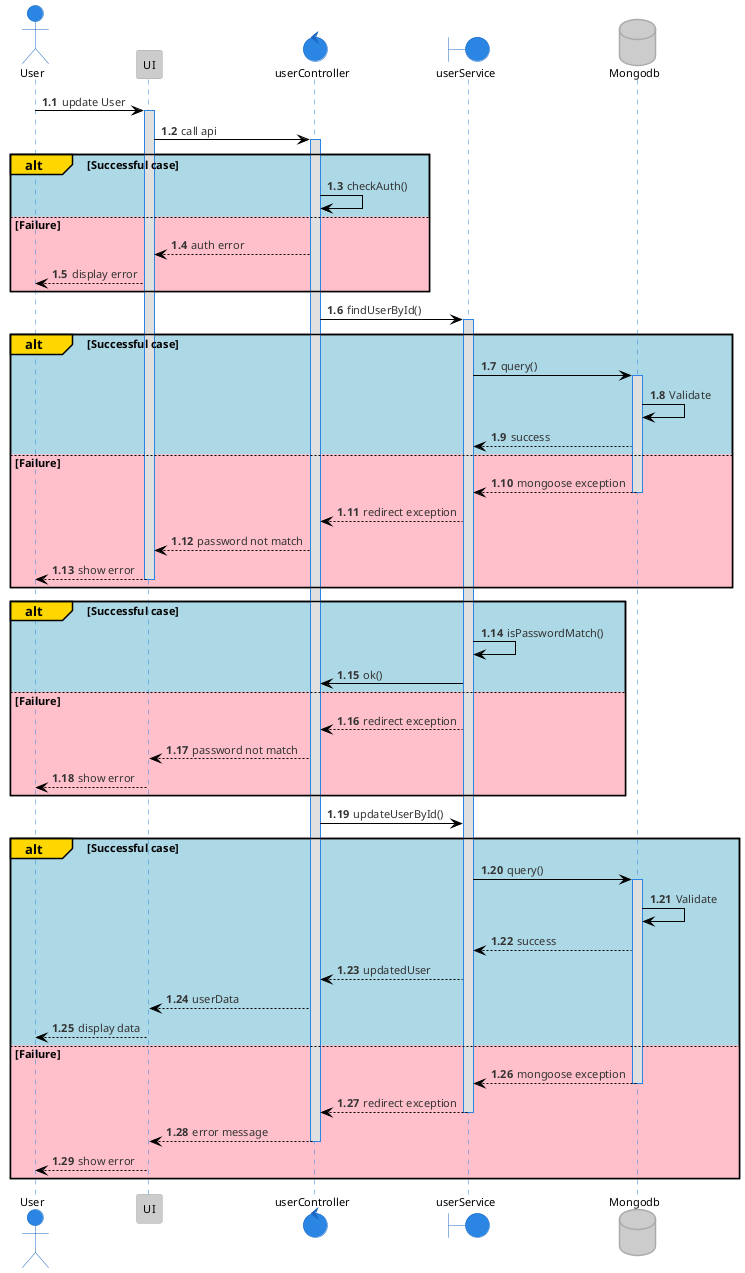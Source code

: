 
@startuml updateUser
!theme reddress-lightblue

autonumber 1.1
actor User
participant UI
control  userController
boundary userService
database Mongodb

User -> UI: update User
activate UI

UI -> userController: call api
activate userController

alt#Gold #LightBlue Successful case
    userController -> userController: checkAuth()
else #Pink Failure
    userController --> UI: auth error
    UI --> User: display error
end

userController -> userService: findUserById()
activate userService
alt#Gold #LightBlue Successful case
    userService -> Mongodb: query()
    activate Mongodb
    Mongodb -> Mongodb: Validate
    Mongodb --> userService: success
else #Pink Failure
    Mongodb --> userService: mongoose exception
    deactivate Mongodb
    userService --> userController: redirect exception
    userController --> UI: password not match
    UI --> User: show error
    deactivate Mongodb
    deactivate UI
end


alt#Gold #LightBlue Successful case
    userService -> userService: isPasswordMatch()
    userService -> userController: ok()
else #Pink Failure
    userService --> userController: redirect exception
    userController --> UI: password not match
    UI --> User: show error
end

userController -> userService: updateUserById()

alt#Gold #LightBlue Successful case
    userService -> Mongodb: query()
    activate Mongodb
    Mongodb -> Mongodb: Validate
    Mongodb --> userService: success
    userService --> userController: updatedUser
    userController --> UI: userData
    UI --> User: display data
else #Pink Failure
    Mongodb --> userService: mongoose exception
    deactivate Mongodb
    userService --> userController: redirect exception
    deactivate userService
    userController --> UI: error message
    deactivate userController
    UI --> User: show error
    deactivate Mongodb
    deactivate UI
end

@enduml
